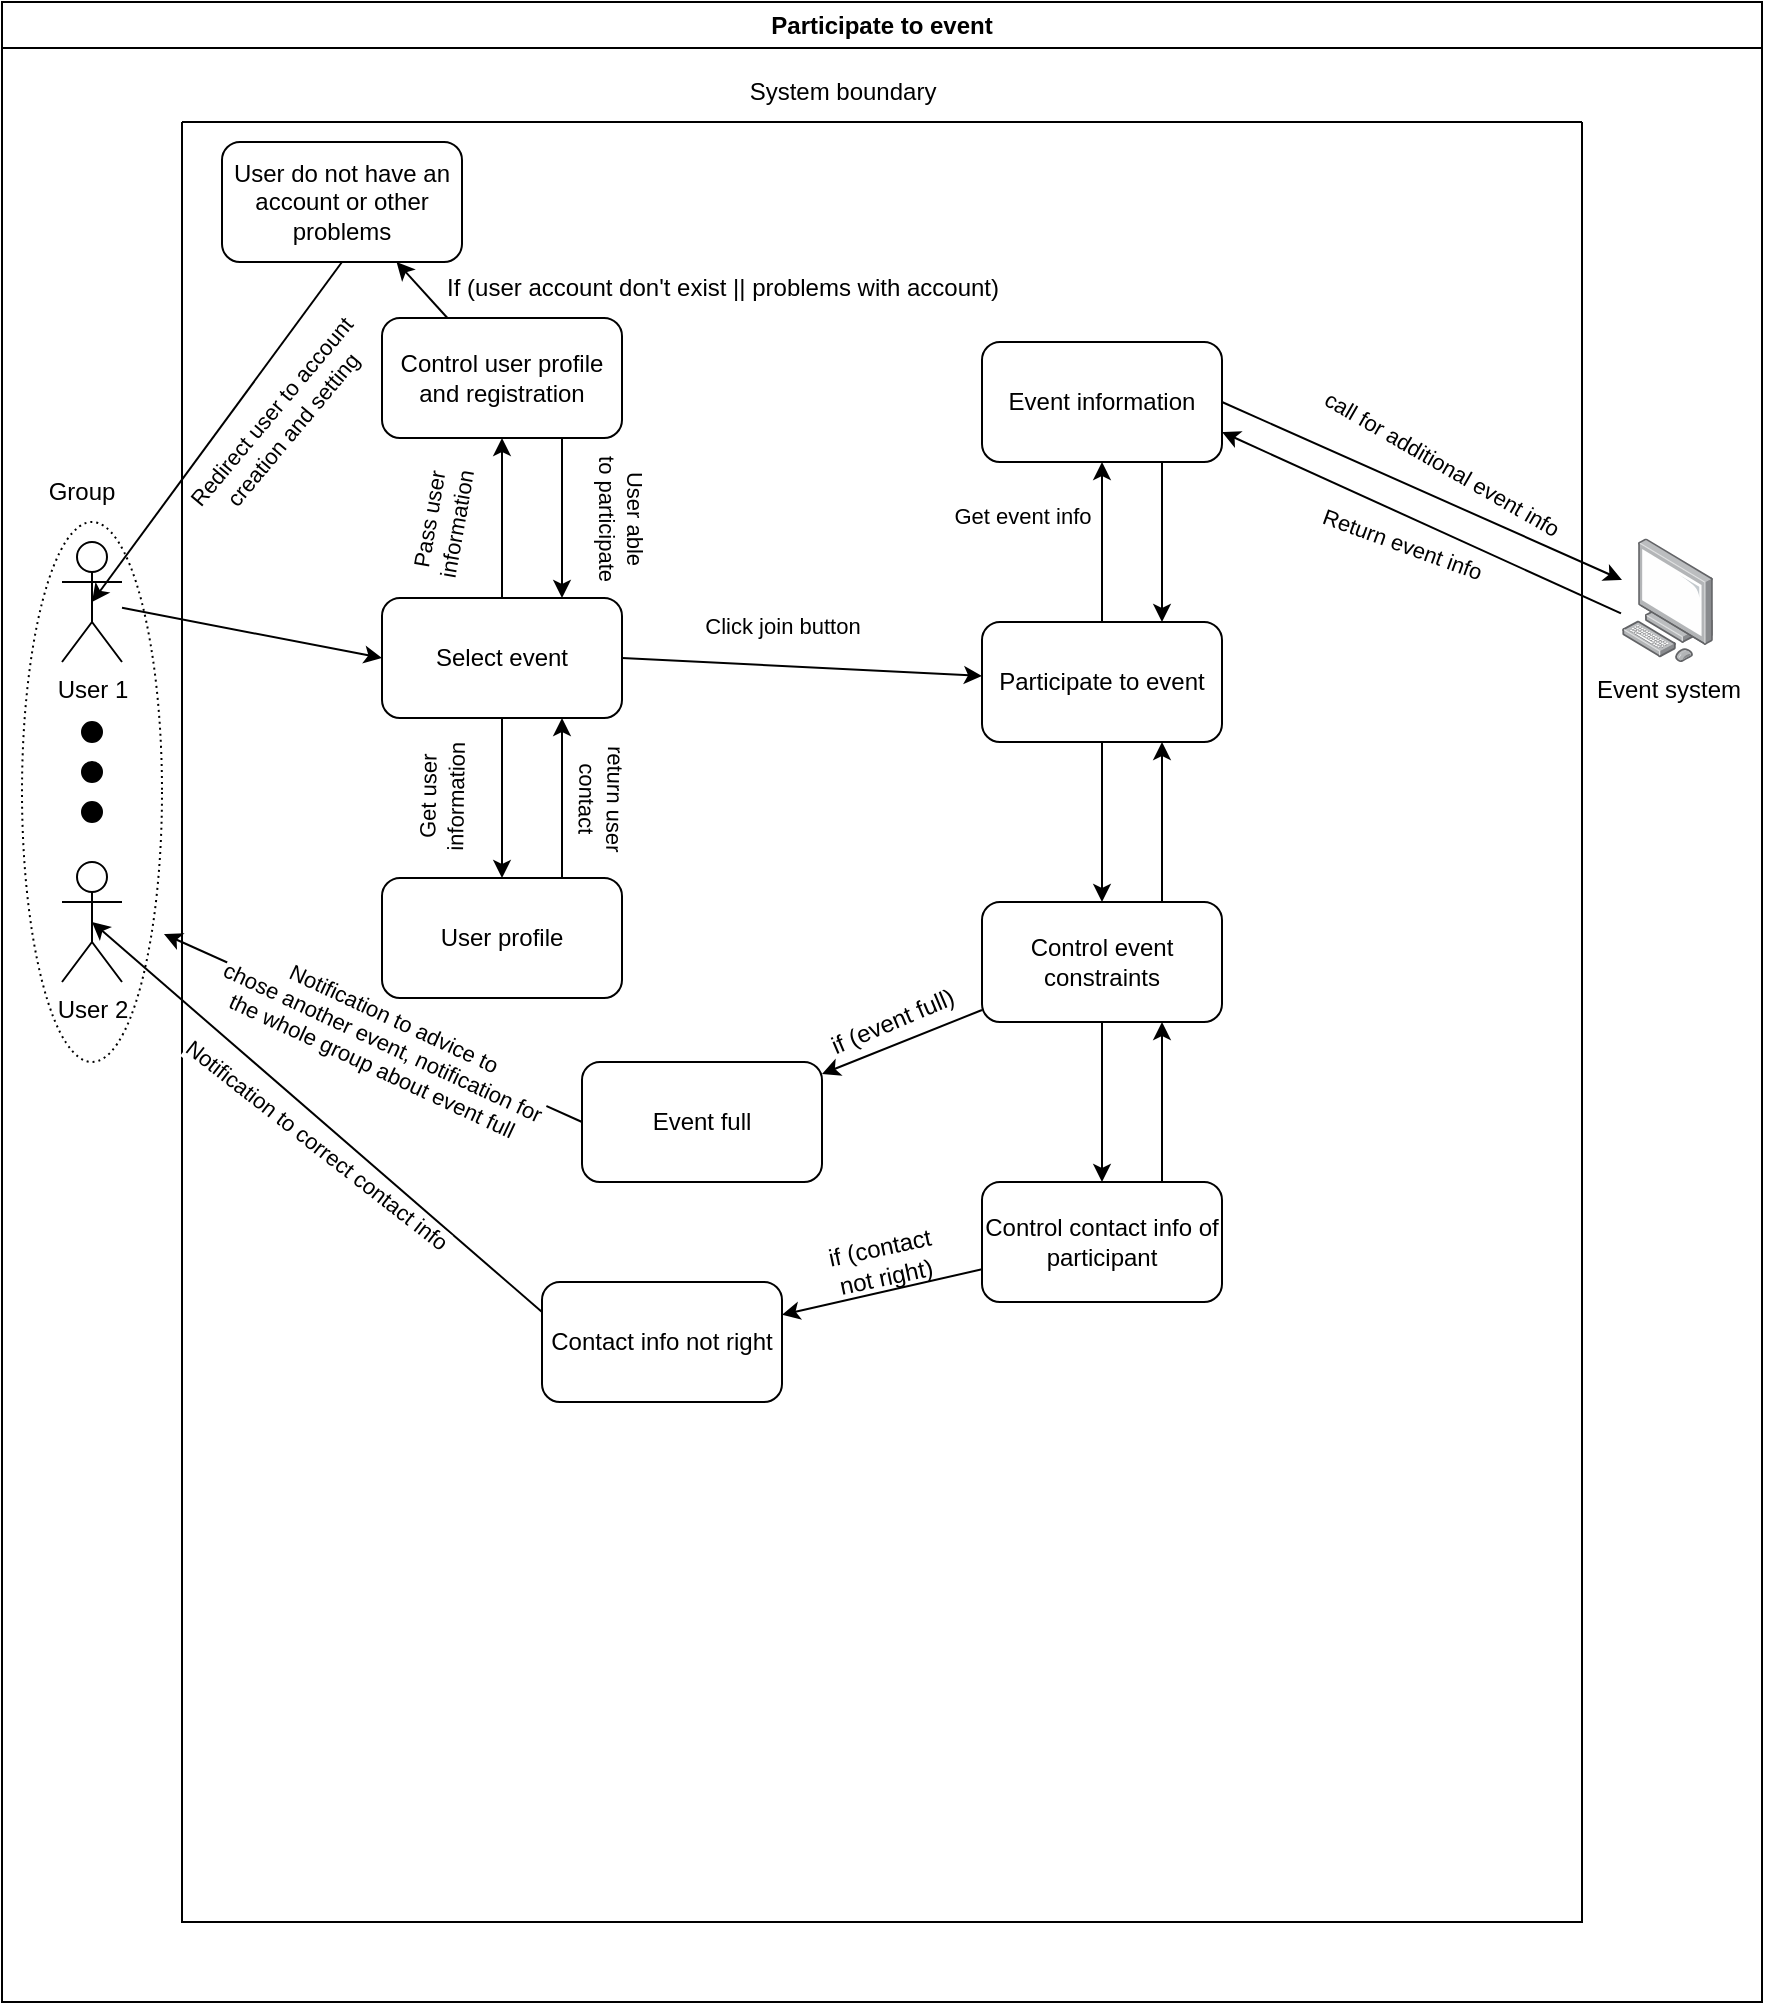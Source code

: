 <mxfile version="21.2.2" type="github">
  <diagram name="Pagina-1" id="0LB9FfLSfmmGYp-lagXw">
    <mxGraphModel dx="1221" dy="759" grid="1" gridSize="10" guides="1" tooltips="1" connect="1" arrows="1" fold="1" page="1" pageScale="1" pageWidth="827" pageHeight="1169" math="0" shadow="0">
      <root>
        <mxCell id="0" />
        <mxCell id="1" parent="0" />
        <mxCell id="jyjkLJiU4tbFKEdJ2gJg-1" value="Participate to event" style="swimlane;whiteSpace=wrap;html=1;" parent="1" vertex="1">
          <mxGeometry x="80" width="880" height="1000" as="geometry" />
        </mxCell>
        <mxCell id="jyjkLJiU4tbFKEdJ2gJg-6" value="" style="ellipse;whiteSpace=wrap;html=1;fillColor=none;dashed=1;dashPattern=1 2;" parent="jyjkLJiU4tbFKEdJ2gJg-1" vertex="1">
          <mxGeometry x="10" y="260" width="70" height="270" as="geometry" />
        </mxCell>
        <mxCell id="jyjkLJiU4tbFKEdJ2gJg-3" value="System boundary" style="text;html=1;align=center;verticalAlign=middle;resizable=0;points=[];autosize=1;strokeColor=none;fillColor=none;" parent="jyjkLJiU4tbFKEdJ2gJg-1" vertex="1">
          <mxGeometry x="360" y="30" width="120" height="30" as="geometry" />
        </mxCell>
        <mxCell id="jyjkLJiU4tbFKEdJ2gJg-4" value="User 2" style="shape=umlActor;verticalLabelPosition=bottom;verticalAlign=top;html=1;outlineConnect=0;" parent="jyjkLJiU4tbFKEdJ2gJg-1" vertex="1">
          <mxGeometry x="30" y="430" width="30" height="60" as="geometry" />
        </mxCell>
        <mxCell id="jyjkLJiU4tbFKEdJ2gJg-5" value="User 1" style="shape=umlActor;verticalLabelPosition=bottom;verticalAlign=top;html=1;outlineConnect=0;" parent="jyjkLJiU4tbFKEdJ2gJg-1" vertex="1">
          <mxGeometry x="30" y="270" width="30" height="60" as="geometry" />
        </mxCell>
        <mxCell id="jyjkLJiU4tbFKEdJ2gJg-7" value="" style="ellipse;whiteSpace=wrap;html=1;aspect=fixed;fillColor=#000000;" parent="jyjkLJiU4tbFKEdJ2gJg-1" vertex="1">
          <mxGeometry x="40" y="360" width="10" height="10" as="geometry" />
        </mxCell>
        <mxCell id="jyjkLJiU4tbFKEdJ2gJg-8" value="" style="ellipse;whiteSpace=wrap;html=1;aspect=fixed;fillColor=#000000;" parent="jyjkLJiU4tbFKEdJ2gJg-1" vertex="1">
          <mxGeometry x="40" y="380" width="10" height="10" as="geometry" />
        </mxCell>
        <mxCell id="jyjkLJiU4tbFKEdJ2gJg-9" value="" style="ellipse;whiteSpace=wrap;html=1;aspect=fixed;fillColor=#000000;" parent="jyjkLJiU4tbFKEdJ2gJg-1" vertex="1">
          <mxGeometry x="40" y="400" width="10" height="10" as="geometry" />
        </mxCell>
        <mxCell id="jyjkLJiU4tbFKEdJ2gJg-10" value="Group" style="text;html=1;strokeColor=none;fillColor=none;align=center;verticalAlign=middle;whiteSpace=wrap;rounded=0;" parent="jyjkLJiU4tbFKEdJ2gJg-1" vertex="1">
          <mxGeometry x="10" y="230" width="60" height="30" as="geometry" />
        </mxCell>
        <mxCell id="jyjkLJiU4tbFKEdJ2gJg-11" value="Event system" style="image;points=[];aspect=fixed;html=1;align=center;shadow=0;dashed=0;image=img/lib/allied_telesis/computer_and_terminals/Personal_Computer.svg;" parent="jyjkLJiU4tbFKEdJ2gJg-1" vertex="1">
          <mxGeometry x="810" y="268.2" width="45.6" height="61.8" as="geometry" />
        </mxCell>
        <mxCell id="jyjkLJiU4tbFKEdJ2gJg-2" value="" style="swimlane;startSize=0;" parent="1" vertex="1">
          <mxGeometry x="170" y="60" width="700" height="900" as="geometry" />
        </mxCell>
        <mxCell id="jyjkLJiU4tbFKEdJ2gJg-14" style="rounded=0;orthogonalLoop=1;jettySize=auto;html=1;exitX=1;exitY=0.5;exitDx=0;exitDy=0;" parent="jyjkLJiU4tbFKEdJ2gJg-2" source="jyjkLJiU4tbFKEdJ2gJg-12" target="jyjkLJiU4tbFKEdJ2gJg-13" edge="1">
          <mxGeometry relative="1" as="geometry" />
        </mxCell>
        <mxCell id="riMscgRFWsUVu2BTz0AU-16" value="Click join button" style="edgeLabel;html=1;align=center;verticalAlign=middle;resizable=0;points=[];" vertex="1" connectable="0" parent="jyjkLJiU4tbFKEdJ2gJg-14">
          <mxGeometry x="-0.19" relative="1" as="geometry">
            <mxPoint x="7" y="-20" as="offset" />
          </mxGeometry>
        </mxCell>
        <mxCell id="riMscgRFWsUVu2BTz0AU-5" value="" style="edgeStyle=none;rounded=0;orthogonalLoop=1;jettySize=auto;html=1;" edge="1" parent="jyjkLJiU4tbFKEdJ2gJg-2" source="jyjkLJiU4tbFKEdJ2gJg-12" target="riMscgRFWsUVu2BTz0AU-4">
          <mxGeometry relative="1" as="geometry" />
        </mxCell>
        <mxCell id="riMscgRFWsUVu2BTz0AU-6" value="Pass user &lt;br&gt;information" style="edgeLabel;html=1;align=center;verticalAlign=middle;resizable=0;points=[];rotation=-80;" vertex="1" connectable="0" parent="riMscgRFWsUVu2BTz0AU-5">
          <mxGeometry x="0.425" y="1" relative="1" as="geometry">
            <mxPoint x="-29" y="19" as="offset" />
          </mxGeometry>
        </mxCell>
        <mxCell id="riMscgRFWsUVu2BTz0AU-11" value="" style="edgeStyle=none;rounded=0;orthogonalLoop=1;jettySize=auto;html=1;" edge="1" parent="jyjkLJiU4tbFKEdJ2gJg-2" source="jyjkLJiU4tbFKEdJ2gJg-12" target="riMscgRFWsUVu2BTz0AU-10">
          <mxGeometry relative="1" as="geometry" />
        </mxCell>
        <mxCell id="riMscgRFWsUVu2BTz0AU-12" value="Get user &lt;br&gt;information" style="edgeLabel;html=1;align=center;verticalAlign=middle;resizable=0;points=[];rotation=-89;" vertex="1" connectable="0" parent="riMscgRFWsUVu2BTz0AU-11">
          <mxGeometry x="-0.358" y="1" relative="1" as="geometry">
            <mxPoint x="-31" y="14" as="offset" />
          </mxGeometry>
        </mxCell>
        <mxCell id="jyjkLJiU4tbFKEdJ2gJg-12" value="Select event" style="rounded=1;whiteSpace=wrap;html=1;" parent="jyjkLJiU4tbFKEdJ2gJg-2" vertex="1">
          <mxGeometry x="100" y="238" width="120" height="60" as="geometry" />
        </mxCell>
        <mxCell id="riMscgRFWsUVu2BTz0AU-18" value="" style="edgeStyle=none;rounded=0;orthogonalLoop=1;jettySize=auto;html=1;" edge="1" parent="jyjkLJiU4tbFKEdJ2gJg-2" source="jyjkLJiU4tbFKEdJ2gJg-13" target="riMscgRFWsUVu2BTz0AU-17">
          <mxGeometry relative="1" as="geometry" />
        </mxCell>
        <mxCell id="riMscgRFWsUVu2BTz0AU-22" value="Get event info" style="edgeLabel;html=1;align=center;verticalAlign=middle;resizable=0;points=[];" vertex="1" connectable="0" parent="riMscgRFWsUVu2BTz0AU-18">
          <mxGeometry x="0.342" y="-1" relative="1" as="geometry">
            <mxPoint x="-41" as="offset" />
          </mxGeometry>
        </mxCell>
        <mxCell id="riMscgRFWsUVu2BTz0AU-20" value="" style="edgeStyle=none;rounded=0;orthogonalLoop=1;jettySize=auto;html=1;" edge="1" parent="jyjkLJiU4tbFKEdJ2gJg-2" source="jyjkLJiU4tbFKEdJ2gJg-13" target="riMscgRFWsUVu2BTz0AU-19">
          <mxGeometry relative="1" as="geometry" />
        </mxCell>
        <mxCell id="jyjkLJiU4tbFKEdJ2gJg-13" value="Participate to event" style="rounded=1;whiteSpace=wrap;html=1;" parent="jyjkLJiU4tbFKEdJ2gJg-2" vertex="1">
          <mxGeometry x="400" y="250" width="120" height="60" as="geometry" />
        </mxCell>
        <mxCell id="riMscgRFWsUVu2BTz0AU-3" style="edgeStyle=none;rounded=0;orthogonalLoop=1;jettySize=auto;html=1;exitX=0.5;exitY=0;exitDx=0;exitDy=0;" edge="1" parent="jyjkLJiU4tbFKEdJ2gJg-2" source="jyjkLJiU4tbFKEdJ2gJg-12" target="jyjkLJiU4tbFKEdJ2gJg-12">
          <mxGeometry relative="1" as="geometry" />
        </mxCell>
        <mxCell id="riMscgRFWsUVu2BTz0AU-7" style="edgeStyle=none;rounded=0;orthogonalLoop=1;jettySize=auto;html=1;exitX=0.75;exitY=1;exitDx=0;exitDy=0;entryX=0.75;entryY=0;entryDx=0;entryDy=0;" edge="1" parent="jyjkLJiU4tbFKEdJ2gJg-2" source="riMscgRFWsUVu2BTz0AU-4" target="jyjkLJiU4tbFKEdJ2gJg-12">
          <mxGeometry relative="1" as="geometry" />
        </mxCell>
        <mxCell id="riMscgRFWsUVu2BTz0AU-9" value="User able &lt;br&gt;to participate" style="edgeLabel;html=1;align=center;verticalAlign=middle;resizable=0;points=[];rotation=90;" vertex="1" connectable="0" parent="riMscgRFWsUVu2BTz0AU-7">
          <mxGeometry x="0.317" y="1" relative="1" as="geometry">
            <mxPoint x="29" y="-13" as="offset" />
          </mxGeometry>
        </mxCell>
        <mxCell id="riMscgRFWsUVu2BTz0AU-30" value="" style="edgeStyle=none;rounded=0;orthogonalLoop=1;jettySize=auto;html=1;" edge="1" parent="jyjkLJiU4tbFKEdJ2gJg-2" source="riMscgRFWsUVu2BTz0AU-4" target="riMscgRFWsUVu2BTz0AU-29">
          <mxGeometry relative="1" as="geometry" />
        </mxCell>
        <mxCell id="riMscgRFWsUVu2BTz0AU-4" value="Control user profile&lt;br&gt;and registration" style="rounded=1;whiteSpace=wrap;html=1;" vertex="1" parent="jyjkLJiU4tbFKEdJ2gJg-2">
          <mxGeometry x="100" y="98" width="120" height="60" as="geometry" />
        </mxCell>
        <mxCell id="riMscgRFWsUVu2BTz0AU-14" style="edgeStyle=none;rounded=0;orthogonalLoop=1;jettySize=auto;html=1;exitX=0.75;exitY=0;exitDx=0;exitDy=0;entryX=0.75;entryY=1;entryDx=0;entryDy=0;" edge="1" parent="jyjkLJiU4tbFKEdJ2gJg-2" source="riMscgRFWsUVu2BTz0AU-10" target="jyjkLJiU4tbFKEdJ2gJg-12">
          <mxGeometry relative="1" as="geometry" />
        </mxCell>
        <mxCell id="riMscgRFWsUVu2BTz0AU-15" value="return user &lt;br&gt;contact" style="edgeLabel;html=1;align=center;verticalAlign=middle;resizable=0;points=[];rotation=91;" vertex="1" connectable="0" parent="riMscgRFWsUVu2BTz0AU-14">
          <mxGeometry x="0.408" y="1" relative="1" as="geometry">
            <mxPoint x="21" y="16" as="offset" />
          </mxGeometry>
        </mxCell>
        <mxCell id="riMscgRFWsUVu2BTz0AU-10" value="User profile" style="rounded=1;whiteSpace=wrap;html=1;" vertex="1" parent="jyjkLJiU4tbFKEdJ2gJg-2">
          <mxGeometry x="100" y="378" width="120" height="60" as="geometry" />
        </mxCell>
        <mxCell id="riMscgRFWsUVu2BTz0AU-23" style="edgeStyle=none;rounded=0;orthogonalLoop=1;jettySize=auto;html=1;exitX=0.75;exitY=1;exitDx=0;exitDy=0;entryX=0.75;entryY=0;entryDx=0;entryDy=0;" edge="1" parent="jyjkLJiU4tbFKEdJ2gJg-2" source="riMscgRFWsUVu2BTz0AU-17" target="jyjkLJiU4tbFKEdJ2gJg-13">
          <mxGeometry relative="1" as="geometry" />
        </mxCell>
        <mxCell id="riMscgRFWsUVu2BTz0AU-24" value="Return event info" style="edgeLabel;html=1;align=center;verticalAlign=middle;resizable=0;points=[];rotation=20;" vertex="1" connectable="0" parent="riMscgRFWsUVu2BTz0AU-23">
          <mxGeometry x="-0.417" y="-1" relative="1" as="geometry">
            <mxPoint x="121" y="17" as="offset" />
          </mxGeometry>
        </mxCell>
        <mxCell id="riMscgRFWsUVu2BTz0AU-17" value="Event information" style="rounded=1;whiteSpace=wrap;html=1;" vertex="1" parent="jyjkLJiU4tbFKEdJ2gJg-2">
          <mxGeometry x="400" y="110" width="120" height="60" as="geometry" />
        </mxCell>
        <mxCell id="riMscgRFWsUVu2BTz0AU-21" style="edgeStyle=none;rounded=0;orthogonalLoop=1;jettySize=auto;html=1;exitX=0.75;exitY=0;exitDx=0;exitDy=0;entryX=0.75;entryY=1;entryDx=0;entryDy=0;" edge="1" parent="jyjkLJiU4tbFKEdJ2gJg-2" source="riMscgRFWsUVu2BTz0AU-19" target="jyjkLJiU4tbFKEdJ2gJg-13">
          <mxGeometry relative="1" as="geometry" />
        </mxCell>
        <mxCell id="riMscgRFWsUVu2BTz0AU-34" value="" style="edgeStyle=none;rounded=0;orthogonalLoop=1;jettySize=auto;html=1;" edge="1" parent="jyjkLJiU4tbFKEdJ2gJg-2" source="riMscgRFWsUVu2BTz0AU-19" target="riMscgRFWsUVu2BTz0AU-33">
          <mxGeometry relative="1" as="geometry" />
        </mxCell>
        <mxCell id="riMscgRFWsUVu2BTz0AU-37" value="" style="edgeStyle=none;rounded=0;orthogonalLoop=1;jettySize=auto;html=1;" edge="1" parent="jyjkLJiU4tbFKEdJ2gJg-2" source="riMscgRFWsUVu2BTz0AU-19" target="riMscgRFWsUVu2BTz0AU-36">
          <mxGeometry relative="1" as="geometry" />
        </mxCell>
        <mxCell id="riMscgRFWsUVu2BTz0AU-19" value="Control event constraints" style="rounded=1;whiteSpace=wrap;html=1;" vertex="1" parent="jyjkLJiU4tbFKEdJ2gJg-2">
          <mxGeometry x="400" y="390" width="120" height="60" as="geometry" />
        </mxCell>
        <mxCell id="riMscgRFWsUVu2BTz0AU-29" value="User do not have an account or other problems" style="rounded=1;whiteSpace=wrap;html=1;" vertex="1" parent="jyjkLJiU4tbFKEdJ2gJg-2">
          <mxGeometry x="20" y="10" width="120" height="60" as="geometry" />
        </mxCell>
        <mxCell id="riMscgRFWsUVu2BTz0AU-33" value="Event full" style="rounded=1;whiteSpace=wrap;html=1;" vertex="1" parent="jyjkLJiU4tbFKEdJ2gJg-2">
          <mxGeometry x="200" y="470" width="120" height="60" as="geometry" />
        </mxCell>
        <mxCell id="riMscgRFWsUVu2BTz0AU-40" value="" style="edgeStyle=none;rounded=0;orthogonalLoop=1;jettySize=auto;html=1;" edge="1" parent="jyjkLJiU4tbFKEdJ2gJg-2" source="riMscgRFWsUVu2BTz0AU-36" target="riMscgRFWsUVu2BTz0AU-39">
          <mxGeometry relative="1" as="geometry" />
        </mxCell>
        <mxCell id="riMscgRFWsUVu2BTz0AU-46" style="edgeStyle=none;rounded=0;orthogonalLoop=1;jettySize=auto;html=1;exitX=0.75;exitY=0;exitDx=0;exitDy=0;entryX=0.75;entryY=1;entryDx=0;entryDy=0;" edge="1" parent="jyjkLJiU4tbFKEdJ2gJg-2" source="riMscgRFWsUVu2BTz0AU-36" target="riMscgRFWsUVu2BTz0AU-19">
          <mxGeometry relative="1" as="geometry" />
        </mxCell>
        <mxCell id="riMscgRFWsUVu2BTz0AU-36" value="Control contact info of participant" style="rounded=1;whiteSpace=wrap;html=1;" vertex="1" parent="jyjkLJiU4tbFKEdJ2gJg-2">
          <mxGeometry x="400" y="530" width="120" height="60" as="geometry" />
        </mxCell>
        <mxCell id="riMscgRFWsUVu2BTz0AU-39" value="Contact info not right" style="rounded=1;whiteSpace=wrap;html=1;" vertex="1" parent="jyjkLJiU4tbFKEdJ2gJg-2">
          <mxGeometry x="180" y="580" width="120" height="60" as="geometry" />
        </mxCell>
        <mxCell id="riMscgRFWsUVu2BTz0AU-45" value="if (contact &lt;br&gt;not right)" style="text;html=1;align=center;verticalAlign=middle;resizable=0;points=[];autosize=1;strokeColor=none;fillColor=none;rotation=-12;" vertex="1" parent="jyjkLJiU4tbFKEdJ2gJg-2">
          <mxGeometry x="310" y="550" width="80" height="40" as="geometry" />
        </mxCell>
        <mxCell id="riMscgRFWsUVu2BTz0AU-47" value="If (user account don&#39;t exist || problems with account)" style="text;html=1;align=center;verticalAlign=middle;resizable=0;points=[];autosize=1;strokeColor=none;fillColor=none;" vertex="1" parent="jyjkLJiU4tbFKEdJ2gJg-2">
          <mxGeometry x="120" y="68" width="300" height="30" as="geometry" />
        </mxCell>
        <mxCell id="riMscgRFWsUVu2BTz0AU-44" value="if (event full)" style="text;html=1;align=center;verticalAlign=middle;resizable=0;points=[];autosize=1;strokeColor=none;fillColor=none;rotation=-23;" vertex="1" parent="jyjkLJiU4tbFKEdJ2gJg-2">
          <mxGeometry x="310" y="435" width="90" height="30" as="geometry" />
        </mxCell>
        <mxCell id="riMscgRFWsUVu2BTz0AU-1" style="rounded=0;orthogonalLoop=1;jettySize=auto;html=1;entryX=0;entryY=0.5;entryDx=0;entryDy=0;" edge="1" parent="1" source="jyjkLJiU4tbFKEdJ2gJg-5" target="jyjkLJiU4tbFKEdJ2gJg-12">
          <mxGeometry relative="1" as="geometry" />
        </mxCell>
        <mxCell id="riMscgRFWsUVu2BTz0AU-25" style="edgeStyle=none;rounded=0;orthogonalLoop=1;jettySize=auto;html=1;exitX=1;exitY=0.5;exitDx=0;exitDy=0;" edge="1" parent="1" source="riMscgRFWsUVu2BTz0AU-17" target="jyjkLJiU4tbFKEdJ2gJg-11">
          <mxGeometry relative="1" as="geometry" />
        </mxCell>
        <mxCell id="riMscgRFWsUVu2BTz0AU-26" value="call for additional event info" style="edgeLabel;html=1;align=center;verticalAlign=middle;resizable=0;points=[];rotation=30;" vertex="1" connectable="0" parent="riMscgRFWsUVu2BTz0AU-25">
          <mxGeometry x="-0.261" y="3" relative="1" as="geometry">
            <mxPoint x="35" as="offset" />
          </mxGeometry>
        </mxCell>
        <mxCell id="riMscgRFWsUVu2BTz0AU-28" value="" style="edgeStyle=none;rounded=0;orthogonalLoop=1;jettySize=auto;html=1;entryX=1;entryY=0.75;entryDx=0;entryDy=0;exitX=-0.011;exitY=0.607;exitDx=0;exitDy=0;exitPerimeter=0;" edge="1" parent="1" source="jyjkLJiU4tbFKEdJ2gJg-11" target="riMscgRFWsUVu2BTz0AU-17">
          <mxGeometry relative="1" as="geometry">
            <mxPoint x="847.2" y="299.1" as="targetPoint" />
          </mxGeometry>
        </mxCell>
        <mxCell id="riMscgRFWsUVu2BTz0AU-31" style="edgeStyle=none;rounded=0;orthogonalLoop=1;jettySize=auto;html=1;exitX=0.5;exitY=1;exitDx=0;exitDy=0;entryX=0.5;entryY=0.5;entryDx=0;entryDy=0;entryPerimeter=0;" edge="1" parent="1" source="riMscgRFWsUVu2BTz0AU-29" target="jyjkLJiU4tbFKEdJ2gJg-5">
          <mxGeometry relative="1" as="geometry" />
        </mxCell>
        <mxCell id="riMscgRFWsUVu2BTz0AU-32" value="Redirect user to account &lt;br&gt;creation and setting" style="edgeLabel;html=1;align=center;verticalAlign=middle;resizable=0;points=[];rotation=-50;" vertex="1" connectable="0" parent="riMscgRFWsUVu2BTz0AU-31">
          <mxGeometry x="-0.235" y="-4" relative="1" as="geometry">
            <mxPoint x="21" y="17" as="offset" />
          </mxGeometry>
        </mxCell>
        <mxCell id="riMscgRFWsUVu2BTz0AU-35" style="edgeStyle=none;rounded=0;orthogonalLoop=1;jettySize=auto;html=1;exitX=0;exitY=0.5;exitDx=0;exitDy=0;entryX=1.014;entryY=0.763;entryDx=0;entryDy=0;entryPerimeter=0;" edge="1" parent="1" source="riMscgRFWsUVu2BTz0AU-33" target="jyjkLJiU4tbFKEdJ2gJg-6">
          <mxGeometry relative="1" as="geometry" />
        </mxCell>
        <mxCell id="riMscgRFWsUVu2BTz0AU-43" value="Notification to advice to &lt;br&gt;chose another event, notification for &lt;br&gt;the whole group about event full" style="edgeLabel;html=1;align=center;verticalAlign=middle;resizable=0;points=[];rotation=25;" vertex="1" connectable="0" parent="riMscgRFWsUVu2BTz0AU-35">
          <mxGeometry x="0.175" relative="1" as="geometry">
            <mxPoint x="23" y="15" as="offset" />
          </mxGeometry>
        </mxCell>
        <mxCell id="riMscgRFWsUVu2BTz0AU-41" style="edgeStyle=none;rounded=0;orthogonalLoop=1;jettySize=auto;html=1;exitX=0;exitY=0.25;exitDx=0;exitDy=0;entryX=0.5;entryY=0.5;entryDx=0;entryDy=0;entryPerimeter=0;" edge="1" parent="1" source="riMscgRFWsUVu2BTz0AU-39" target="jyjkLJiU4tbFKEdJ2gJg-4">
          <mxGeometry relative="1" as="geometry" />
        </mxCell>
        <mxCell id="riMscgRFWsUVu2BTz0AU-42" value="Notification to correct contact info" style="edgeLabel;html=1;align=center;verticalAlign=middle;resizable=0;points=[];rotation=38;" vertex="1" connectable="0" parent="riMscgRFWsUVu2BTz0AU-41">
          <mxGeometry x="0.254" y="-1" relative="1" as="geometry">
            <mxPoint x="27" y="39" as="offset" />
          </mxGeometry>
        </mxCell>
      </root>
    </mxGraphModel>
  </diagram>
</mxfile>
